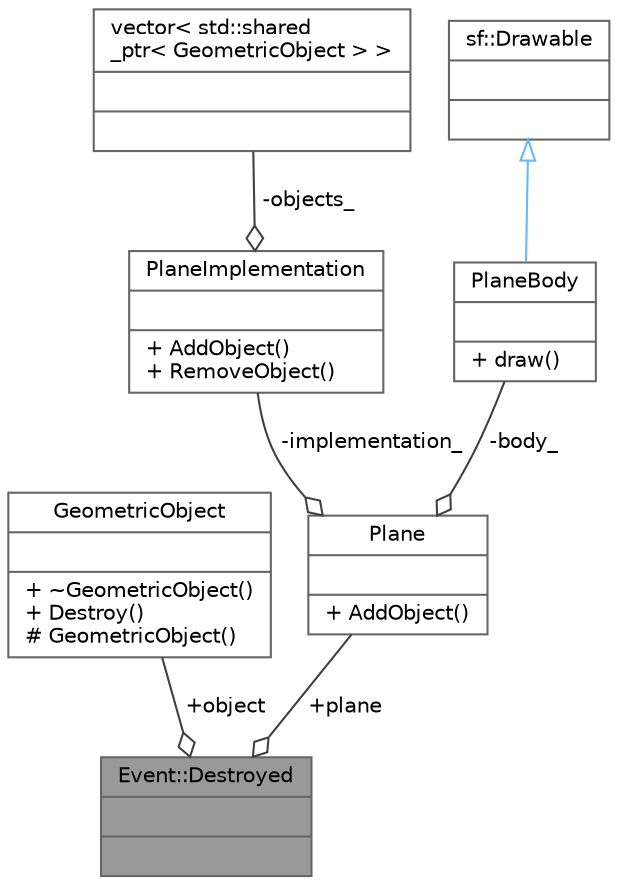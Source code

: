 digraph "Event::Destroyed"
{
 // LATEX_PDF_SIZE
  bgcolor="transparent";
  edge [fontname=Helvetica,fontsize=10,labelfontname=Helvetica,labelfontsize=10];
  node [fontname=Helvetica,fontsize=10,shape=box,height=0.2,width=0.9];
  Node1 [shape=record,label="{Event::Destroyed\n||}",height=0.2,width=0.4,color="gray40", fillcolor="grey60", style="filled", fontcolor="black",tooltip="Tag that shows that object was destroyed."];
  Node2 -> Node1 [color="grey25",style="solid",label=" +object" ,arrowhead="odiamond"];
  Node2 [shape=record,label="{GeometricObject\n||+ ~GeometricObject()\l+ Destroy()\l# GeometricObject()\l}",height=0.2,width=0.4,color="gray40", fillcolor="white", style="filled",URL="$class_geometric_object.html",tooltip=" "];
  Node3 -> Node1 [color="grey25",style="solid",label=" +plane" ,arrowhead="odiamond"];
  Node3 [shape=record,label="{Plane\n||+ AddObject()\l}",height=0.2,width=0.4,color="gray40", fillcolor="white", style="filled",URL="$class_plane.html",tooltip="Container for all objects, which you can draw."];
  Node4 -> Node3 [color="grey25",style="solid",label=" -implementation_" ,arrowhead="odiamond"];
  Node4 [shape=record,label="{PlaneImplementation\n||+ AddObject()\l+ RemoveObject()\l}",height=0.2,width=0.4,color="gray40", fillcolor="white", style="filled",URL="$class_plane_implementation.html",tooltip="Implementation of Plane."];
  Node5 -> Node4 [color="grey25",style="solid",label=" -objects_" ,arrowhead="odiamond"];
  Node5 [shape=record,label="{vector\< std::shared\l_ptr\< GeometricObject \> \>\n||}",height=0.2,width=0.4,color="gray40", fillcolor="white", style="filled",tooltip=" "];
  Node6 -> Node3 [color="grey25",style="solid",label=" -body_" ,arrowhead="odiamond"];
  Node6 [shape=record,label="{PlaneBody\n||+ draw()\l}",height=0.2,width=0.4,color="gray40", fillcolor="white", style="filled",URL="$class_plane_body.html",tooltip=" "];
  Node7 -> Node6 [dir="back",color="steelblue1",style="solid",arrowtail="onormal"];
  Node7 [shape=record,label="{sf::Drawable\n||}",height=0.2,width=0.4,color="gray40", fillcolor="white", style="filled",tooltip=" "];
}
